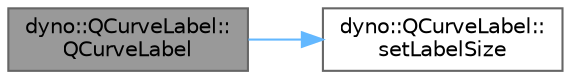 digraph "dyno::QCurveLabel::QCurveLabel"
{
 // LATEX_PDF_SIZE
  bgcolor="transparent";
  edge [fontname=Helvetica,fontsize=10,labelfontname=Helvetica,labelfontsize=10];
  node [fontname=Helvetica,fontsize=10,shape=box,height=0.2,width=0.4];
  rankdir="LR";
  Node1 [id="Node000001",label="dyno::QCurveLabel::\lQCurveLabel",height=0.2,width=0.4,color="gray40", fillcolor="grey60", style="filled", fontcolor="black",tooltip=" "];
  Node1 -> Node2 [id="edge1_Node000001_Node000002",color="steelblue1",style="solid",tooltip=" "];
  Node2 [id="Node000002",label="dyno::QCurveLabel::\lsetLabelSize",height=0.2,width=0.4,color="grey40", fillcolor="white", style="filled",URL="$classdyno_1_1_q_curve_label.html#aa1ae3e5a6d934fc9b3af1f56155d1c7d",tooltip=" "];
}
